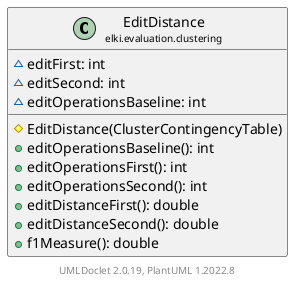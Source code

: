 @startuml
    remove .*\.(Instance|Par|Parameterizer|Factory)$
    set namespaceSeparator none
    hide empty fields
    hide empty methods

    class "<size:14>EditDistance\n<size:10>elki.evaluation.clustering" as elki.evaluation.clustering.EditDistance [[EditDistance.html]] {
        ~editFirst: int
        ~editSecond: int
        ~editOperationsBaseline: int
        #EditDistance(ClusterContingencyTable)
        +editOperationsBaseline(): int
        +editOperationsFirst(): int
        +editOperationsSecond(): int
        +editDistanceFirst(): double
        +editDistanceSecond(): double
        +f1Measure(): double
    }

    center footer UMLDoclet 2.0.19, PlantUML 1.2022.8
@enduml
